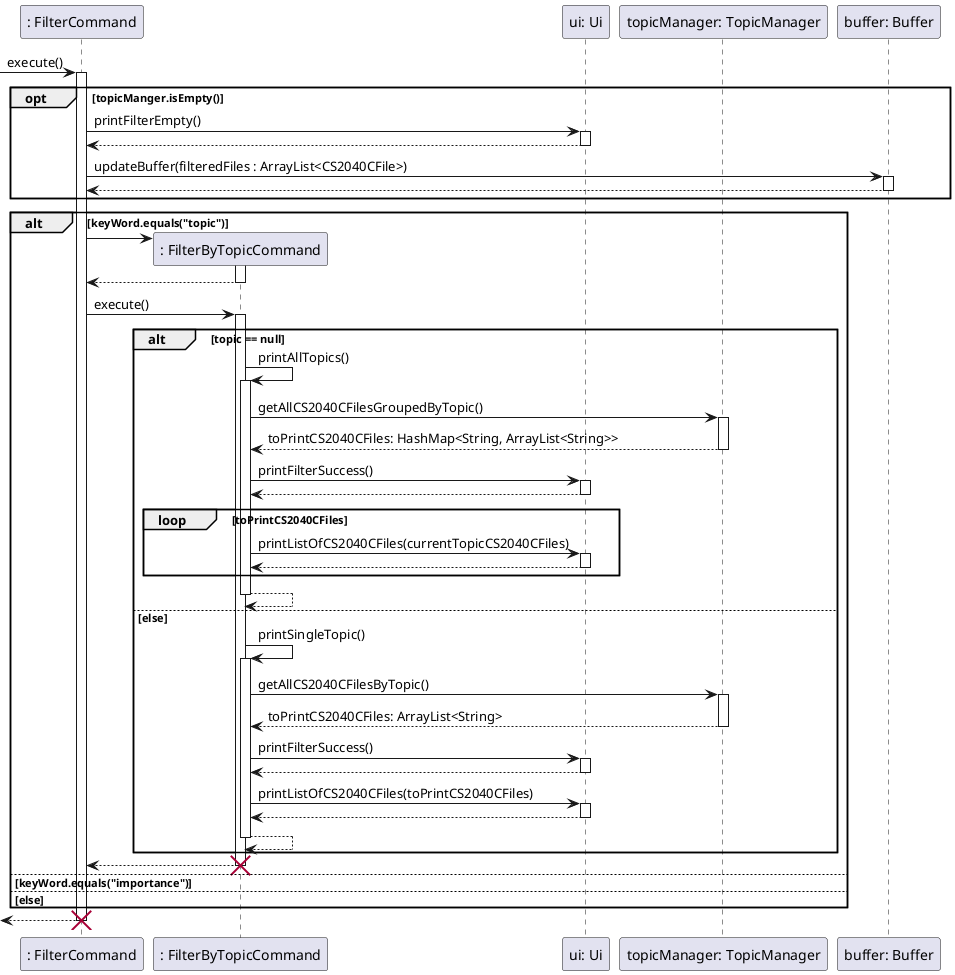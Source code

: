 @startuml
participant ": FilterCommand" as FilterCommand
participant ": FilterByTopicCommand" as FilterByTopicCommand
participant "ui: Ui" as Ui
participant "topicManager: TopicManager" as TopicManager
participant "buffer: Buffer" as Buffer

-> FilterCommand : execute()
activate FilterCommand
    opt topicManger.isEmpty()
        FilterCommand -> Ui : printFilterEmpty()
        activate Ui
        return
        FilterCommand -> Buffer : updateBuffer(filteredFiles : ArrayList<CS2040CFile>)
        activate Buffer
        return
    end
    alt keyWord.equals("topic")
        FilterCommand -> FilterByTopicCommand **
        activate FilterByTopicCommand
        return

        FilterCommand -> FilterByTopicCommand : execute()
        activate FilterByTopicCommand
            alt topic == null
                FilterByTopicCommand -> FilterByTopicCommand : printAllTopics()
                activate FilterByTopicCommand
                    FilterByTopicCommand -> TopicManager : getAllCS2040CFilesGroupedByTopic()
                    activate TopicManager
                    return toPrintCS2040CFiles: HashMap<String, ArrayList<String>>

                    FilterByTopicCommand -> Ui : printFilterSuccess()
                    activate Ui
                    return

                    loop toPrintCS2040CFiles
                        FilterByTopicCommand -> Ui : printListOfCS2040CFiles(currentTopicCS2040CFiles)
                        activate Ui
                        return
                    end
                return
            else else
                FilterByTopicCommand -> FilterByTopicCommand : printSingleTopic()
                activate FilterByTopicCommand
                    FilterByTopicCommand -> TopicManager : getAllCS2040CFilesByTopic()
                    activate TopicManager
                    return toPrintCS2040CFiles: ArrayList<String>

                    FilterByTopicCommand -> Ui : printFilterSuccess()
                    activate Ui
                    return

                    FilterByTopicCommand -> Ui : printListOfCS2040CFiles(toPrintCS2040CFiles)
                    activate Ui
                    return
                return
            end
        return
        destroy FilterByTopicCommand
    else keyWord.equals("importance")
    else else
    end
return
destroy FilterCommand
@enduml